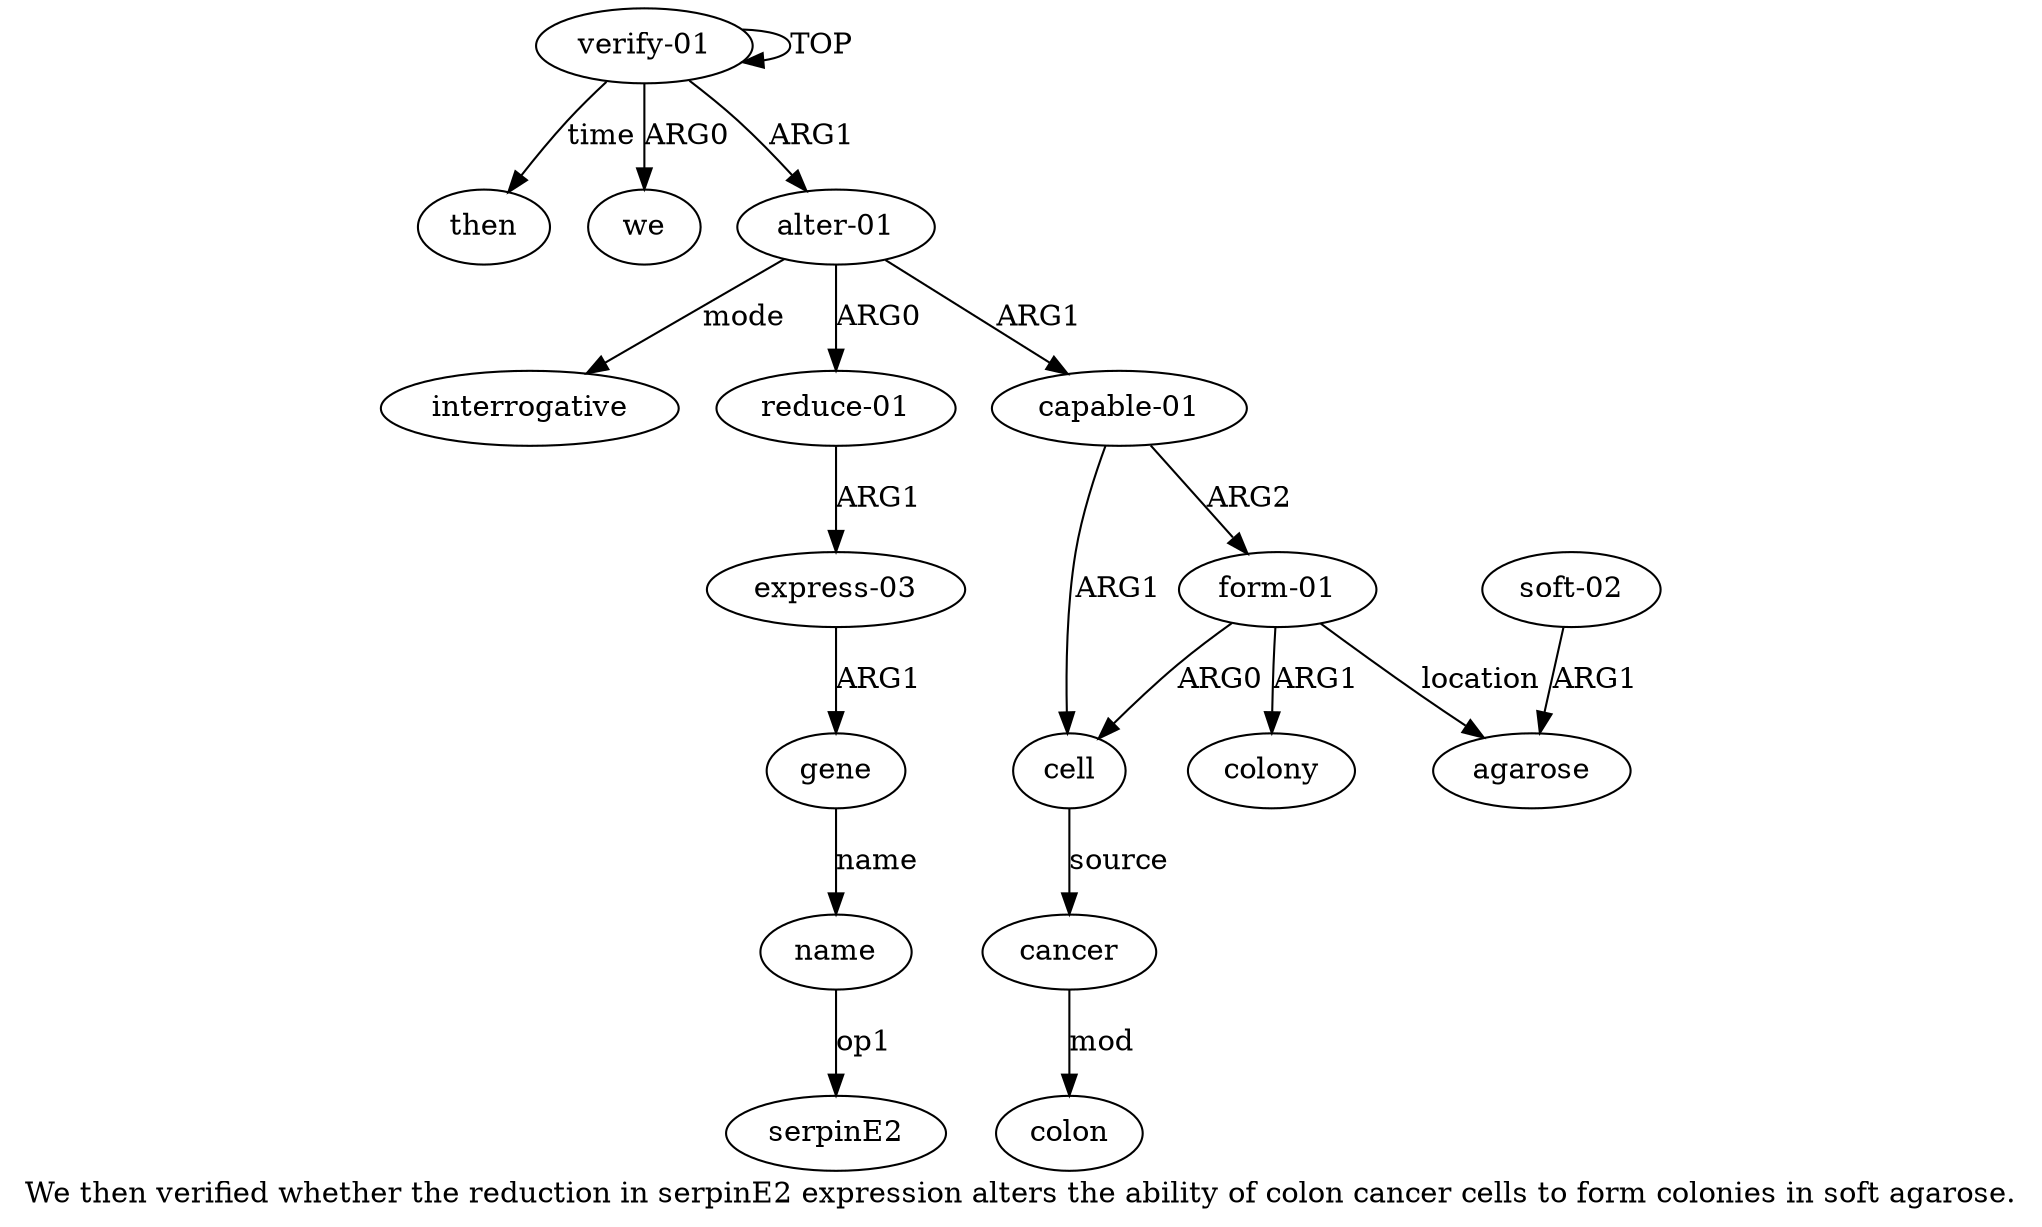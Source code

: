 digraph  {
	graph [label="We then verified whether the reduction in serpinE2 expression alters the ability of colon cancer cells to form colonies in soft \
agarose."];
	node [label="\N"];
	a15	 [color=black,
		gold_ind=15,
		gold_label=then,
		label=then,
		test_ind=15,
		test_label=then];
	a14	 [color=black,
		gold_ind=14,
		gold_label="soft-02",
		label="soft-02",
		test_ind=14,
		test_label="soft-02"];
	a13	 [color=black,
		gold_ind=13,
		gold_label=agarose,
		label=agarose,
		test_ind=13,
		test_label=agarose];
	a14 -> a13 [key=0,
	color=black,
	gold_label=ARG1,
	label=ARG1,
	test_label=ARG1];
"a2 interrogative" [color=black,
	gold_ind=-1,
	gold_label=interrogative,
	label=interrogative,
	test_ind=-1,
	test_label=interrogative];
a11 [color=black,
	gold_ind=11,
	gold_label="form-01",
	label="form-01",
	test_ind=11,
	test_label="form-01"];
a11 -> a13 [key=0,
color=black,
gold_label=location,
label=location,
test_label=location];
a12 [color=black,
gold_ind=12,
gold_label=colony,
label=colony,
test_ind=12,
test_label=colony];
a11 -> a12 [key=0,
color=black,
gold_label=ARG1,
label=ARG1,
test_label=ARG1];
a8 [color=black,
gold_ind=8,
gold_label=cell,
label=cell,
test_ind=8,
test_label=cell];
a11 -> a8 [key=0,
color=black,
gold_label=ARG0,
label=ARG0,
test_label=ARG0];
a10 [color=black,
gold_ind=10,
gold_label=colon,
label=colon,
test_ind=10,
test_label=colon];
"a6 serpinE2" [color=black,
gold_ind=-1,
gold_label=serpinE2,
label=serpinE2,
test_ind=-1,
test_label=serpinE2];
a1 [color=black,
gold_ind=1,
gold_label=we,
label=we,
test_ind=1,
test_label=we];
a0 [color=black,
gold_ind=0,
gold_label="verify-01",
label="verify-01",
test_ind=0,
test_label="verify-01"];
a0 -> a15 [key=0,
color=black,
gold_label=time,
label=time,
test_label=time];
a0 -> a1 [key=0,
color=black,
gold_label=ARG0,
label=ARG0,
test_label=ARG0];
a0 -> a0 [key=0,
color=black,
gold_label=TOP,
label=TOP,
test_label=TOP];
a2 [color=black,
gold_ind=2,
gold_label="alter-01",
label="alter-01",
test_ind=2,
test_label="alter-01"];
a0 -> a2 [key=0,
color=black,
gold_label=ARG1,
label=ARG1,
test_label=ARG1];
a3 [color=black,
gold_ind=3,
gold_label="reduce-01",
label="reduce-01",
test_ind=3,
test_label="reduce-01"];
a4 [color=black,
gold_ind=4,
gold_label="express-03",
label="express-03",
test_ind=4,
test_label="express-03"];
a3 -> a4 [key=0,
color=black,
gold_label=ARG1,
label=ARG1,
test_label=ARG1];
a2 -> "a2 interrogative" [key=0,
color=black,
gold_label=mode,
label=mode,
test_label=mode];
a2 -> a3 [key=0,
color=black,
gold_label=ARG0,
label=ARG0,
test_label=ARG0];
a7 [color=black,
gold_ind=7,
gold_label="capable-01",
label="capable-01",
test_ind=7,
test_label="capable-01"];
a2 -> a7 [key=0,
color=black,
gold_label=ARG1,
label=ARG1,
test_label=ARG1];
a5 [color=black,
gold_ind=5,
gold_label=gene,
label=gene,
test_ind=5,
test_label=gene];
a6 [color=black,
gold_ind=6,
gold_label=name,
label=name,
test_ind=6,
test_label=name];
a5 -> a6 [key=0,
color=black,
gold_label=name,
label=name,
test_label=name];
a4 -> a5 [key=0,
color=black,
gold_label=ARG1,
label=ARG1,
test_label=ARG1];
a7 -> a11 [key=0,
color=black,
gold_label=ARG2,
label=ARG2,
test_label=ARG2];
a7 -> a8 [key=0,
color=black,
gold_label=ARG1,
label=ARG1,
test_label=ARG1];
a6 -> "a6 serpinE2" [key=0,
color=black,
gold_label=op1,
label=op1,
test_label=op1];
a9 [color=black,
gold_ind=9,
gold_label=cancer,
label=cancer,
test_ind=9,
test_label=cancer];
a9 -> a10 [key=0,
color=black,
gold_label=mod,
label=mod,
test_label=mod];
a8 -> a9 [key=0,
color=black,
gold_label=source,
label=source,
test_label=source];
}
